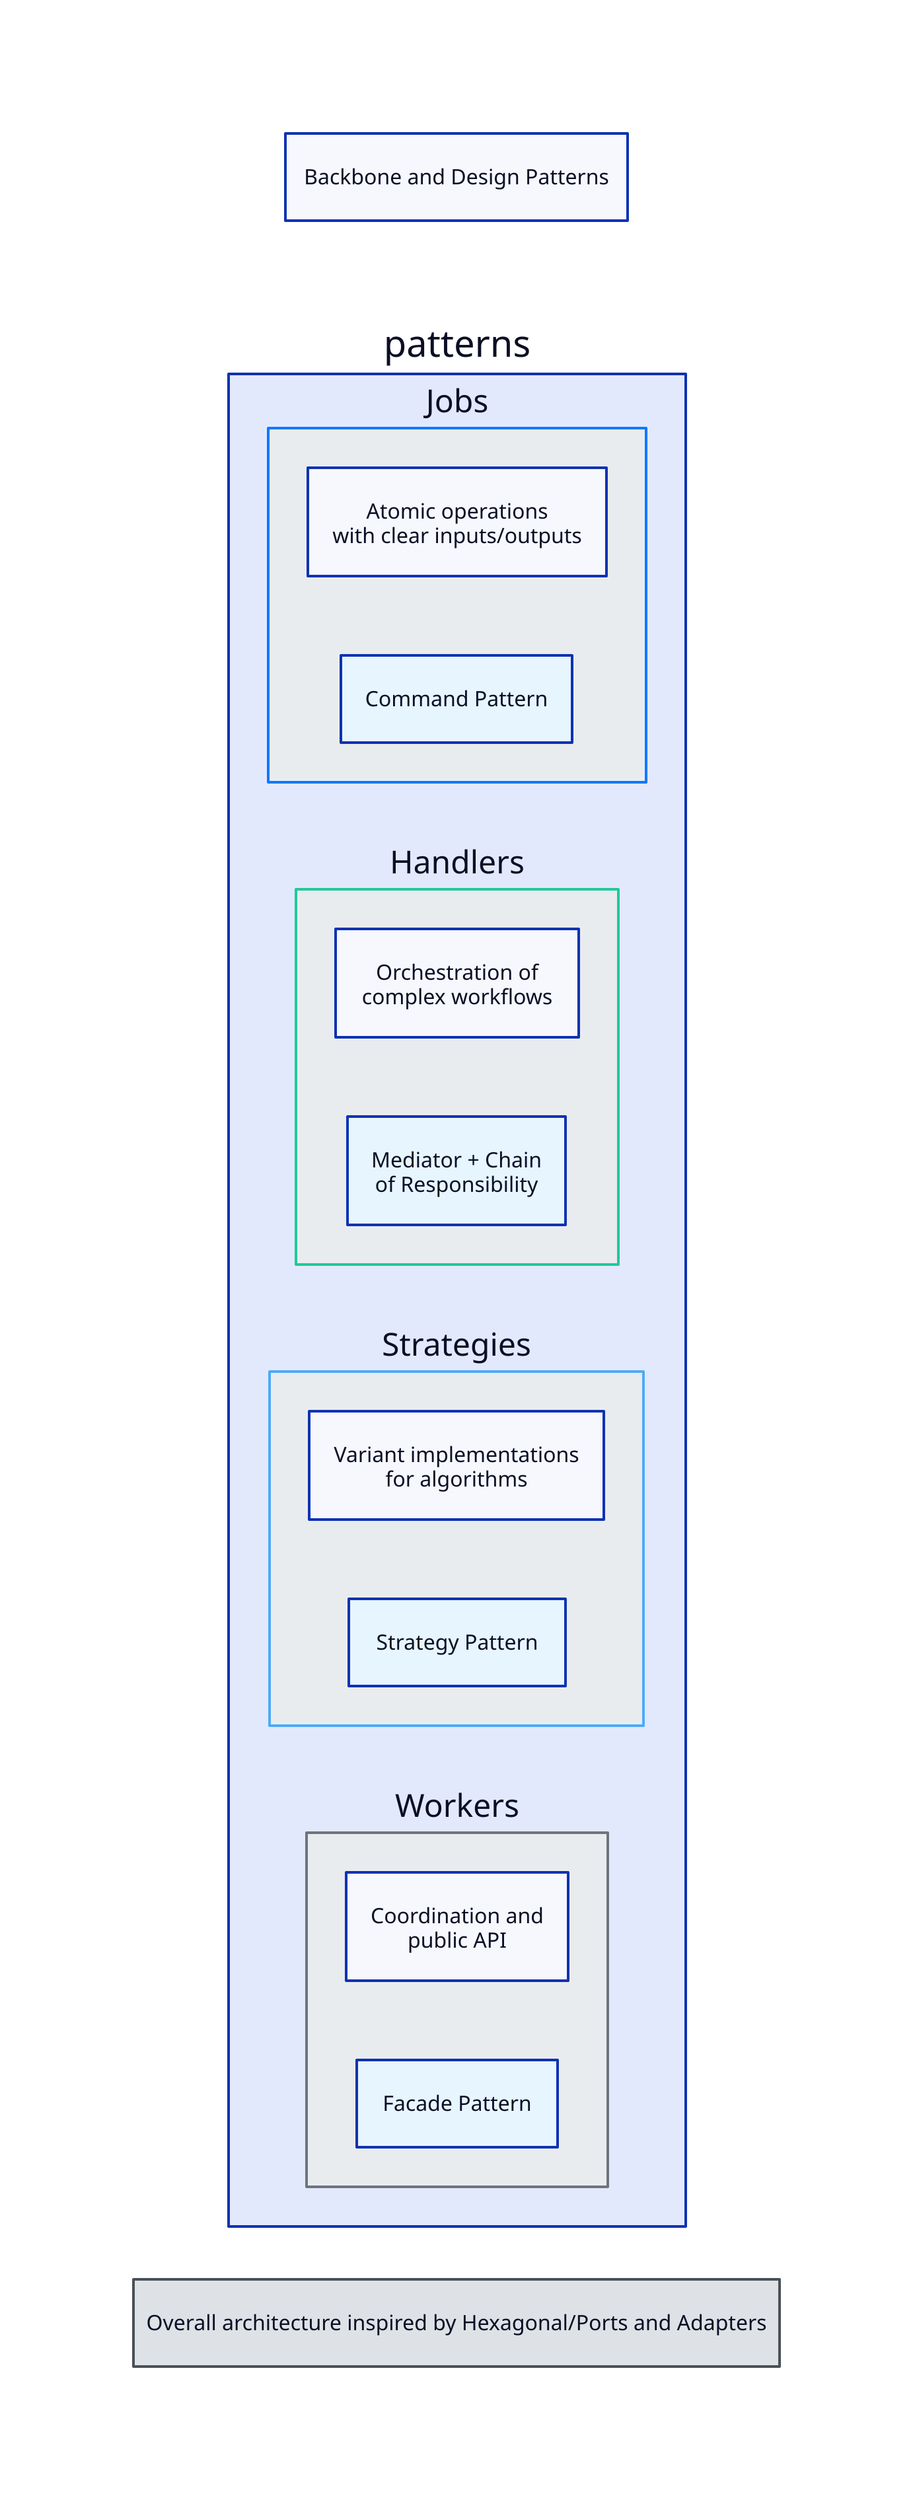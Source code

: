 title: "Backbone and Design Patterns"

direction: right

patterns: {
  # Jobs column
  jobs: "Jobs" {
    shape: rectangle
    style: {
      fill: "#e9ecef"
      stroke: "#007bff"
      stroke-width: 2
    }

    description: "Atomic operations\nwith clear inputs/outputs"
    pattern: "Command Pattern" {
      style: {
        fill: "#e7f5ff"
      }
    }
  }

  # Handlers column
  handlers: "Handlers" {
    shape: rectangle
    style: {
      fill: "#e9ecef"
      stroke: "#20c997"
      stroke-width: 2
    }

    description: "Orchestration of\ncomplex workflows"
    pattern: "Mediator + Chain\nof Responsibility" {
      style: {
        fill: "#e7f5ff"
      }
    }
  }

  # Strategies column
  strategies: "Strategies" {
    shape: rectangle
    style: {
      fill: "#e9ecef"
      stroke: "#4dabf7"
      stroke-width: 2
    }

    description: "Variant implementations\nfor algorithms"
    pattern: "Strategy Pattern" {
      style: {
        fill: "#e7f5ff"
      }
    }
  }

  # Workers column
  workers: "Workers" {
    shape: rectangle
    style: {
      fill: "#e9ecef"
      stroke: "#6c757d"
      stroke-width: 2
    }

    description: "Coordination and\npublic API"
    pattern: "Facade Pattern" {
      style: {
        fill: "#e7f5ff"
      }
    }
  }
}

hexagonal: "Overall architecture inspired by Hexagonal/Ports and Adapters" {
  shape: rectangle
  style: {
    fill: "#dee2e6"
    stroke: "#495057"
  }
}
